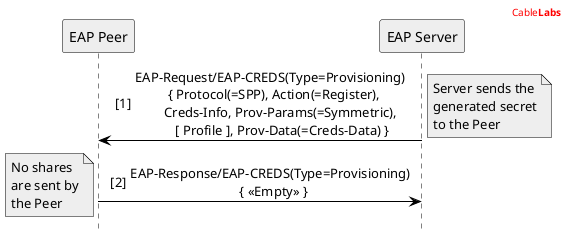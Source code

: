 
@startuml

'' header information
header
<font color="red">Cable<b>Labs</b></font>
endheader

'' Use this to hide the foot boxes
hide footbox

skinparam sequenceMessageAlign center
skinparam NoteBorderColor black
'' skinparam BackgroundColor #ddd

skinparam sequence {
	borderColor black
	ArrowColor black
	ActorBorderColor black
	ParticipantBorderColor black
	LifeLineBorderColor black
	LifeLineBackgroundColor white
}

'' Participants Declaration
Participant "EAP Peer" as P #eee
Participant "EAP Server" as S #eee

autonumber 1 "[##]"

S->P: EAP-Request/EAP-CREDS(Type=Provisioning)\n  { Protocol(=SPP), Action(=Register),\n      Creds-Info, Prov-Params(=Symmetric),\n       [ Profile ], Prov-Data(=Creds-Data) }
note right #eee: Server sends the\ngenerated secret\nto the Peer

P->S: EAP-Response/EAP-CREDS(Type=Provisioning)\n  { << Empty >> }
note left #eee: No shares\nare sent by\nthe Peer

'' S->P: EAP-Response/EAP-CREDS(Type=Provisioning)\n  { [ Prov-Data(=Creds-Info,[Creds-Data]) ] }
'' note right #eee: Done ('D')\nbit set

'' P->S: EAP-Response/EAP-CREDS(Type=Provisioning)\n  { << Empty >> }
'' note left #eee: Done ('D')\nbit set

@enduml
